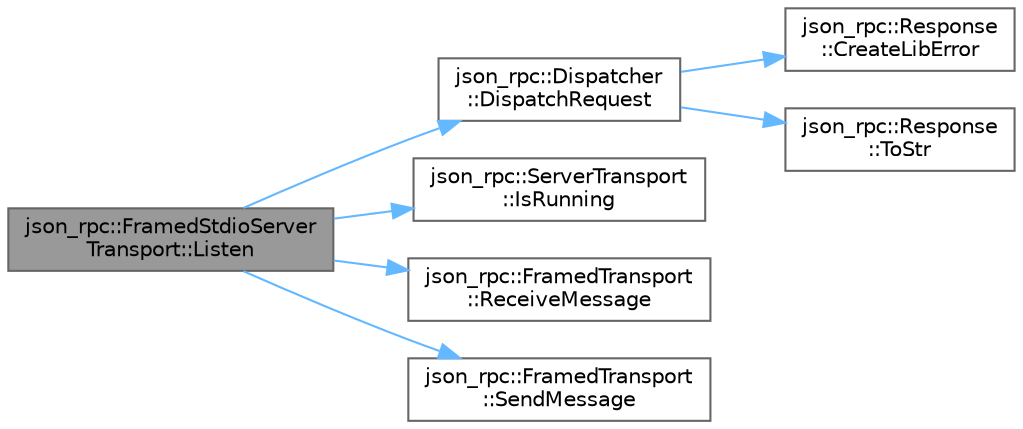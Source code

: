 digraph "json_rpc::FramedStdioServerTransport::Listen"
{
 // LATEX_PDF_SIZE
  bgcolor="transparent";
  edge [fontname=Helvetica,fontsize=10,labelfontname=Helvetica,labelfontsize=10];
  node [fontname=Helvetica,fontsize=10,shape=box,height=0.2,width=0.4];
  rankdir="LR";
  Node1 [id="Node000001",label="json_rpc::FramedStdioServer\lTransport::Listen",height=0.2,width=0.4,color="gray40", fillcolor="grey60", style="filled", fontcolor="black",tooltip="Listens for incoming messages and dispatches them to the appropriate handlers."];
  Node1 -> Node2 [id="edge1_Node000001_Node000002",color="steelblue1",style="solid",tooltip=" "];
  Node2 [id="Node000002",label="json_rpc::Dispatcher\l::DispatchRequest",height=0.2,width=0.4,color="grey40", fillcolor="white", style="filled",URL="$classjson__rpc_1_1Dispatcher.html#a7ae947579557272d7d3c310325ca7c13",tooltip="Dispatches an RPC request to the appropriate handler."];
  Node2 -> Node3 [id="edge2_Node000002_Node000003",color="steelblue1",style="solid",tooltip=" "];
  Node3 [id="Node000003",label="json_rpc::Response\l::CreateLibError",height=0.2,width=0.4,color="grey40", fillcolor="white", style="filled",URL="$classjson__rpc_1_1Response.html#a103427d492c8a81ad1d169e2516695a2",tooltip="Creates a Response object for a library error."];
  Node2 -> Node4 [id="edge3_Node000002_Node000004",color="steelblue1",style="solid",tooltip=" "];
  Node4 [id="Node000004",label="json_rpc::Response\l::ToStr",height=0.2,width=0.4,color="grey40", fillcolor="white", style="filled",URL="$classjson__rpc_1_1Response.html#abe6908720f1e791dc06af7a7efba49c5",tooltip="Serializes the Response object to a string."];
  Node1 -> Node5 [id="edge4_Node000001_Node000005",color="steelblue1",style="solid",tooltip=" "];
  Node5 [id="Node000005",label="json_rpc::ServerTransport\l::IsRunning",height=0.2,width=0.4,color="grey40", fillcolor="white", style="filled",URL="$classjson__rpc_1_1ServerTransport.html#a906c506a024fa0a2c3c556338a1117c2",tooltip="Checks if the transport is running."];
  Node1 -> Node6 [id="edge5_Node000001_Node000006",color="steelblue1",style="solid",tooltip=" "];
  Node6 [id="Node000006",label="json_rpc::FramedTransport\l::ReceiveMessage",height=0.2,width=0.4,color="grey40", fillcolor="white", style="filled",URL="$classjson__rpc_1_1FramedTransport.html#a856a511e9ddc74f451645d3801007c17",tooltip="Receives a framed message."];
  Node1 -> Node7 [id="edge6_Node000001_Node000007",color="steelblue1",style="solid",tooltip=" "];
  Node7 [id="Node000007",label="json_rpc::FramedTransport\l::SendMessage",height=0.2,width=0.4,color="grey40", fillcolor="white", style="filled",URL="$classjson__rpc_1_1FramedTransport.html#a067346319d9f5af26a34b63ae91175be",tooltip="Sends a framed message."];
}
